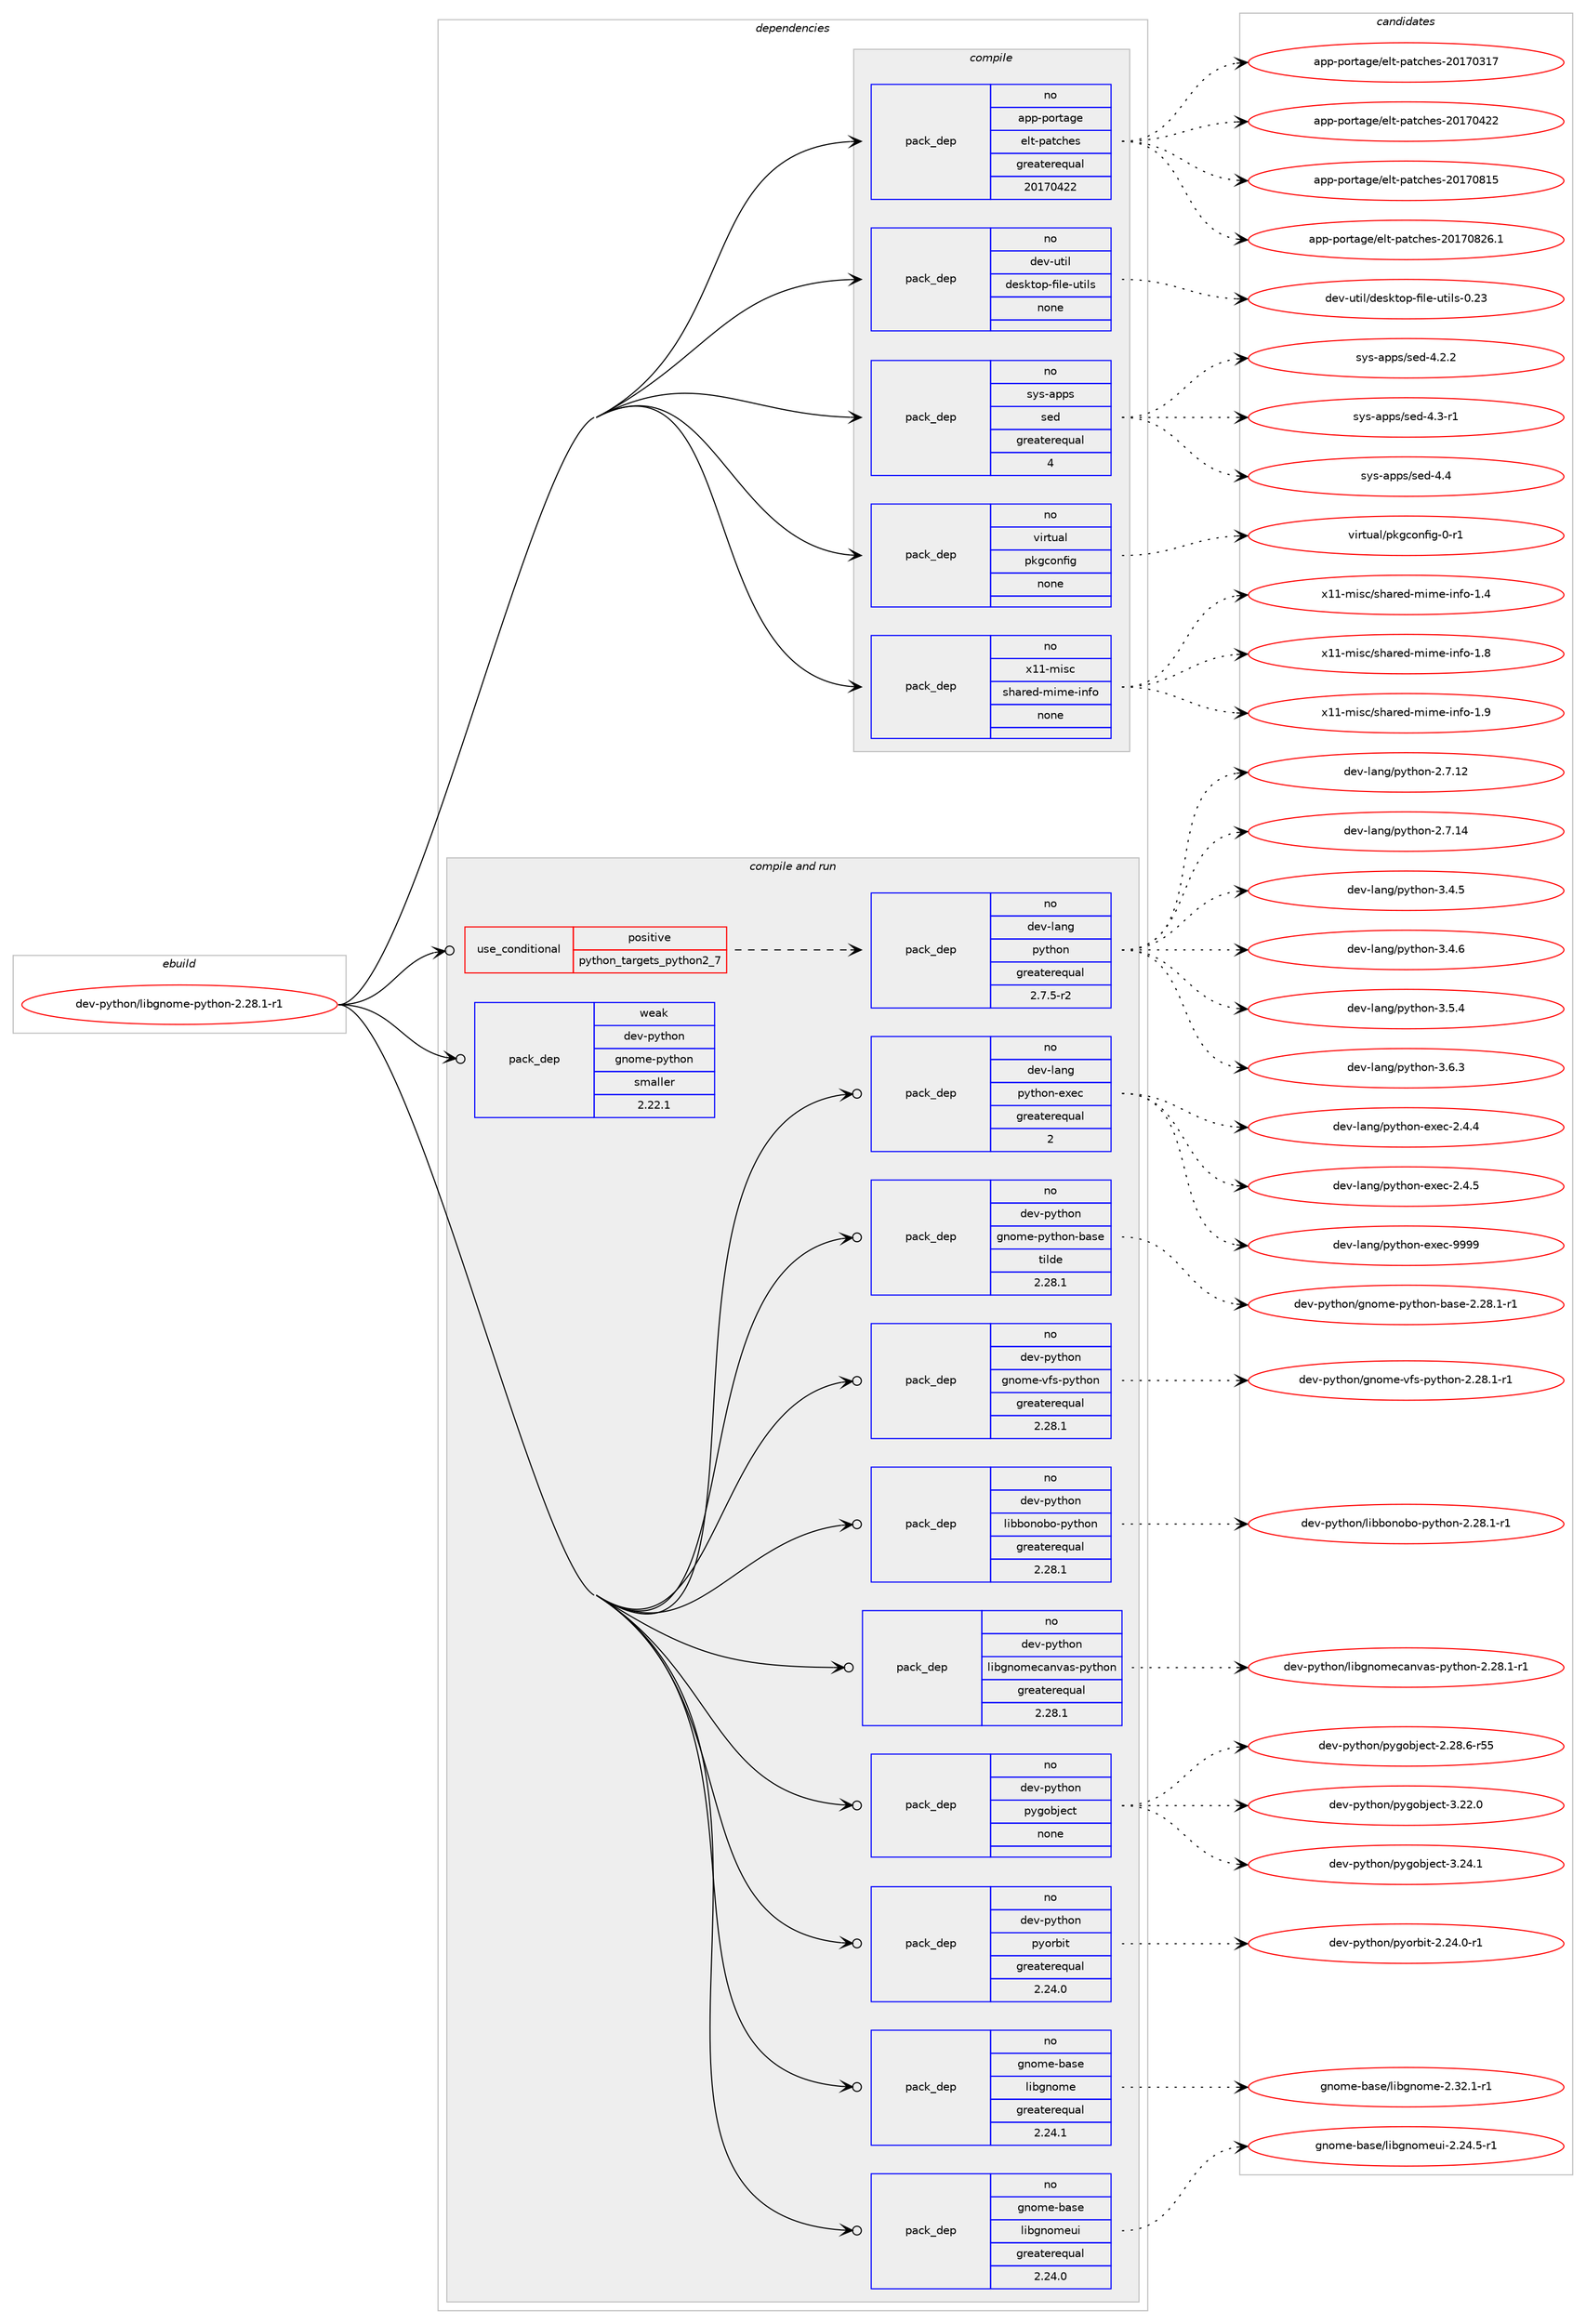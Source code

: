 digraph prolog {

# *************
# Graph options
# *************

newrank=true;
concentrate=true;
compound=true;
graph [rankdir=LR,fontname=Helvetica,fontsize=10,ranksep=1.5];#, ranksep=2.5, nodesep=0.2];
edge  [arrowhead=vee];
node  [fontname=Helvetica,fontsize=10];

# **********
# The ebuild
# **********

subgraph cluster_leftcol {
color=gray;
rank=same;
label=<<i>ebuild</i>>;
id [label="dev-python/libgnome-python-2.28.1-r1", color=red, width=4, href="../dev-python/libgnome-python-2.28.1-r1.svg"];
}

# ****************
# The dependencies
# ****************

subgraph cluster_midcol {
color=gray;
label=<<i>dependencies</i>>;
subgraph cluster_compile {
fillcolor="#eeeeee";
style=filled;
label=<<i>compile</i>>;
subgraph pack125552 {
dependency164282 [label=<<TABLE BORDER="0" CELLBORDER="1" CELLSPACING="0" CELLPADDING="4" WIDTH="220"><TR><TD ROWSPAN="6" CELLPADDING="30">pack_dep</TD></TR><TR><TD WIDTH="110">no</TD></TR><TR><TD>app-portage</TD></TR><TR><TD>elt-patches</TD></TR><TR><TD>greaterequal</TD></TR><TR><TD>20170422</TD></TR></TABLE>>, shape=none, color=blue];
}
id:e -> dependency164282:w [weight=20,style="solid",arrowhead="vee"];
subgraph pack125553 {
dependency164283 [label=<<TABLE BORDER="0" CELLBORDER="1" CELLSPACING="0" CELLPADDING="4" WIDTH="220"><TR><TD ROWSPAN="6" CELLPADDING="30">pack_dep</TD></TR><TR><TD WIDTH="110">no</TD></TR><TR><TD>dev-util</TD></TR><TR><TD>desktop-file-utils</TD></TR><TR><TD>none</TD></TR><TR><TD></TD></TR></TABLE>>, shape=none, color=blue];
}
id:e -> dependency164283:w [weight=20,style="solid",arrowhead="vee"];
subgraph pack125554 {
dependency164284 [label=<<TABLE BORDER="0" CELLBORDER="1" CELLSPACING="0" CELLPADDING="4" WIDTH="220"><TR><TD ROWSPAN="6" CELLPADDING="30">pack_dep</TD></TR><TR><TD WIDTH="110">no</TD></TR><TR><TD>sys-apps</TD></TR><TR><TD>sed</TD></TR><TR><TD>greaterequal</TD></TR><TR><TD>4</TD></TR></TABLE>>, shape=none, color=blue];
}
id:e -> dependency164284:w [weight=20,style="solid",arrowhead="vee"];
subgraph pack125555 {
dependency164285 [label=<<TABLE BORDER="0" CELLBORDER="1" CELLSPACING="0" CELLPADDING="4" WIDTH="220"><TR><TD ROWSPAN="6" CELLPADDING="30">pack_dep</TD></TR><TR><TD WIDTH="110">no</TD></TR><TR><TD>virtual</TD></TR><TR><TD>pkgconfig</TD></TR><TR><TD>none</TD></TR><TR><TD></TD></TR></TABLE>>, shape=none, color=blue];
}
id:e -> dependency164285:w [weight=20,style="solid",arrowhead="vee"];
subgraph pack125556 {
dependency164286 [label=<<TABLE BORDER="0" CELLBORDER="1" CELLSPACING="0" CELLPADDING="4" WIDTH="220"><TR><TD ROWSPAN="6" CELLPADDING="30">pack_dep</TD></TR><TR><TD WIDTH="110">no</TD></TR><TR><TD>x11-misc</TD></TR><TR><TD>shared-mime-info</TD></TR><TR><TD>none</TD></TR><TR><TD></TD></TR></TABLE>>, shape=none, color=blue];
}
id:e -> dependency164286:w [weight=20,style="solid",arrowhead="vee"];
}
subgraph cluster_compileandrun {
fillcolor="#eeeeee";
style=filled;
label=<<i>compile and run</i>>;
subgraph cond34877 {
dependency164287 [label=<<TABLE BORDER="0" CELLBORDER="1" CELLSPACING="0" CELLPADDING="4"><TR><TD ROWSPAN="3" CELLPADDING="10">use_conditional</TD></TR><TR><TD>positive</TD></TR><TR><TD>python_targets_python2_7</TD></TR></TABLE>>, shape=none, color=red];
subgraph pack125557 {
dependency164288 [label=<<TABLE BORDER="0" CELLBORDER="1" CELLSPACING="0" CELLPADDING="4" WIDTH="220"><TR><TD ROWSPAN="6" CELLPADDING="30">pack_dep</TD></TR><TR><TD WIDTH="110">no</TD></TR><TR><TD>dev-lang</TD></TR><TR><TD>python</TD></TR><TR><TD>greaterequal</TD></TR><TR><TD>2.7.5-r2</TD></TR></TABLE>>, shape=none, color=blue];
}
dependency164287:e -> dependency164288:w [weight=20,style="dashed",arrowhead="vee"];
}
id:e -> dependency164287:w [weight=20,style="solid",arrowhead="odotvee"];
subgraph pack125558 {
dependency164289 [label=<<TABLE BORDER="0" CELLBORDER="1" CELLSPACING="0" CELLPADDING="4" WIDTH="220"><TR><TD ROWSPAN="6" CELLPADDING="30">pack_dep</TD></TR><TR><TD WIDTH="110">no</TD></TR><TR><TD>dev-lang</TD></TR><TR><TD>python-exec</TD></TR><TR><TD>greaterequal</TD></TR><TR><TD>2</TD></TR></TABLE>>, shape=none, color=blue];
}
id:e -> dependency164289:w [weight=20,style="solid",arrowhead="odotvee"];
subgraph pack125559 {
dependency164290 [label=<<TABLE BORDER="0" CELLBORDER="1" CELLSPACING="0" CELLPADDING="4" WIDTH="220"><TR><TD ROWSPAN="6" CELLPADDING="30">pack_dep</TD></TR><TR><TD WIDTH="110">no</TD></TR><TR><TD>dev-python</TD></TR><TR><TD>gnome-python-base</TD></TR><TR><TD>tilde</TD></TR><TR><TD>2.28.1</TD></TR></TABLE>>, shape=none, color=blue];
}
id:e -> dependency164290:w [weight=20,style="solid",arrowhead="odotvee"];
subgraph pack125560 {
dependency164291 [label=<<TABLE BORDER="0" CELLBORDER="1" CELLSPACING="0" CELLPADDING="4" WIDTH="220"><TR><TD ROWSPAN="6" CELLPADDING="30">pack_dep</TD></TR><TR><TD WIDTH="110">no</TD></TR><TR><TD>dev-python</TD></TR><TR><TD>gnome-vfs-python</TD></TR><TR><TD>greaterequal</TD></TR><TR><TD>2.28.1</TD></TR></TABLE>>, shape=none, color=blue];
}
id:e -> dependency164291:w [weight=20,style="solid",arrowhead="odotvee"];
subgraph pack125561 {
dependency164292 [label=<<TABLE BORDER="0" CELLBORDER="1" CELLSPACING="0" CELLPADDING="4" WIDTH="220"><TR><TD ROWSPAN="6" CELLPADDING="30">pack_dep</TD></TR><TR><TD WIDTH="110">no</TD></TR><TR><TD>dev-python</TD></TR><TR><TD>libbonobo-python</TD></TR><TR><TD>greaterequal</TD></TR><TR><TD>2.28.1</TD></TR></TABLE>>, shape=none, color=blue];
}
id:e -> dependency164292:w [weight=20,style="solid",arrowhead="odotvee"];
subgraph pack125562 {
dependency164293 [label=<<TABLE BORDER="0" CELLBORDER="1" CELLSPACING="0" CELLPADDING="4" WIDTH="220"><TR><TD ROWSPAN="6" CELLPADDING="30">pack_dep</TD></TR><TR><TD WIDTH="110">no</TD></TR><TR><TD>dev-python</TD></TR><TR><TD>libgnomecanvas-python</TD></TR><TR><TD>greaterequal</TD></TR><TR><TD>2.28.1</TD></TR></TABLE>>, shape=none, color=blue];
}
id:e -> dependency164293:w [weight=20,style="solid",arrowhead="odotvee"];
subgraph pack125563 {
dependency164294 [label=<<TABLE BORDER="0" CELLBORDER="1" CELLSPACING="0" CELLPADDING="4" WIDTH="220"><TR><TD ROWSPAN="6" CELLPADDING="30">pack_dep</TD></TR><TR><TD WIDTH="110">no</TD></TR><TR><TD>dev-python</TD></TR><TR><TD>pygobject</TD></TR><TR><TD>none</TD></TR><TR><TD></TD></TR></TABLE>>, shape=none, color=blue];
}
id:e -> dependency164294:w [weight=20,style="solid",arrowhead="odotvee"];
subgraph pack125564 {
dependency164295 [label=<<TABLE BORDER="0" CELLBORDER="1" CELLSPACING="0" CELLPADDING="4" WIDTH="220"><TR><TD ROWSPAN="6" CELLPADDING="30">pack_dep</TD></TR><TR><TD WIDTH="110">no</TD></TR><TR><TD>dev-python</TD></TR><TR><TD>pyorbit</TD></TR><TR><TD>greaterequal</TD></TR><TR><TD>2.24.0</TD></TR></TABLE>>, shape=none, color=blue];
}
id:e -> dependency164295:w [weight=20,style="solid",arrowhead="odotvee"];
subgraph pack125565 {
dependency164296 [label=<<TABLE BORDER="0" CELLBORDER="1" CELLSPACING="0" CELLPADDING="4" WIDTH="220"><TR><TD ROWSPAN="6" CELLPADDING="30">pack_dep</TD></TR><TR><TD WIDTH="110">no</TD></TR><TR><TD>gnome-base</TD></TR><TR><TD>libgnome</TD></TR><TR><TD>greaterequal</TD></TR><TR><TD>2.24.1</TD></TR></TABLE>>, shape=none, color=blue];
}
id:e -> dependency164296:w [weight=20,style="solid",arrowhead="odotvee"];
subgraph pack125566 {
dependency164297 [label=<<TABLE BORDER="0" CELLBORDER="1" CELLSPACING="0" CELLPADDING="4" WIDTH="220"><TR><TD ROWSPAN="6" CELLPADDING="30">pack_dep</TD></TR><TR><TD WIDTH="110">no</TD></TR><TR><TD>gnome-base</TD></TR><TR><TD>libgnomeui</TD></TR><TR><TD>greaterequal</TD></TR><TR><TD>2.24.0</TD></TR></TABLE>>, shape=none, color=blue];
}
id:e -> dependency164297:w [weight=20,style="solid",arrowhead="odotvee"];
subgraph pack125567 {
dependency164298 [label=<<TABLE BORDER="0" CELLBORDER="1" CELLSPACING="0" CELLPADDING="4" WIDTH="220"><TR><TD ROWSPAN="6" CELLPADDING="30">pack_dep</TD></TR><TR><TD WIDTH="110">weak</TD></TR><TR><TD>dev-python</TD></TR><TR><TD>gnome-python</TD></TR><TR><TD>smaller</TD></TR><TR><TD>2.22.1</TD></TR></TABLE>>, shape=none, color=blue];
}
id:e -> dependency164298:w [weight=20,style="solid",arrowhead="odotvee"];
}
subgraph cluster_run {
fillcolor="#eeeeee";
style=filled;
label=<<i>run</i>>;
}
}

# **************
# The candidates
# **************

subgraph cluster_choices {
rank=same;
color=gray;
label=<<i>candidates</i>>;

subgraph choice125552 {
color=black;
nodesep=1;
choice97112112451121111141169710310147101108116451129711699104101115455048495548514955 [label="app-portage/elt-patches-20170317", color=red, width=4,href="../app-portage/elt-patches-20170317.svg"];
choice97112112451121111141169710310147101108116451129711699104101115455048495548525050 [label="app-portage/elt-patches-20170422", color=red, width=4,href="../app-portage/elt-patches-20170422.svg"];
choice97112112451121111141169710310147101108116451129711699104101115455048495548564953 [label="app-portage/elt-patches-20170815", color=red, width=4,href="../app-portage/elt-patches-20170815.svg"];
choice971121124511211111411697103101471011081164511297116991041011154550484955485650544649 [label="app-portage/elt-patches-20170826.1", color=red, width=4,href="../app-portage/elt-patches-20170826.1.svg"];
dependency164282:e -> choice97112112451121111141169710310147101108116451129711699104101115455048495548514955:w [style=dotted,weight="100"];
dependency164282:e -> choice97112112451121111141169710310147101108116451129711699104101115455048495548525050:w [style=dotted,weight="100"];
dependency164282:e -> choice97112112451121111141169710310147101108116451129711699104101115455048495548564953:w [style=dotted,weight="100"];
dependency164282:e -> choice971121124511211111411697103101471011081164511297116991041011154550484955485650544649:w [style=dotted,weight="100"];
}
subgraph choice125553 {
color=black;
nodesep=1;
choice100101118451171161051084710010111510711611111245102105108101451171161051081154548465051 [label="dev-util/desktop-file-utils-0.23", color=red, width=4,href="../dev-util/desktop-file-utils-0.23.svg"];
dependency164283:e -> choice100101118451171161051084710010111510711611111245102105108101451171161051081154548465051:w [style=dotted,weight="100"];
}
subgraph choice125554 {
color=black;
nodesep=1;
choice115121115459711211211547115101100455246504650 [label="sys-apps/sed-4.2.2", color=red, width=4,href="../sys-apps/sed-4.2.2.svg"];
choice115121115459711211211547115101100455246514511449 [label="sys-apps/sed-4.3-r1", color=red, width=4,href="../sys-apps/sed-4.3-r1.svg"];
choice11512111545971121121154711510110045524652 [label="sys-apps/sed-4.4", color=red, width=4,href="../sys-apps/sed-4.4.svg"];
dependency164284:e -> choice115121115459711211211547115101100455246504650:w [style=dotted,weight="100"];
dependency164284:e -> choice115121115459711211211547115101100455246514511449:w [style=dotted,weight="100"];
dependency164284:e -> choice11512111545971121121154711510110045524652:w [style=dotted,weight="100"];
}
subgraph choice125555 {
color=black;
nodesep=1;
choice11810511411611797108471121071039911111010210510345484511449 [label="virtual/pkgconfig-0-r1", color=red, width=4,href="../virtual/pkgconfig-0-r1.svg"];
dependency164285:e -> choice11810511411611797108471121071039911111010210510345484511449:w [style=dotted,weight="100"];
}
subgraph choice125556 {
color=black;
nodesep=1;
choice120494945109105115994711510497114101100451091051091014510511010211145494652 [label="x11-misc/shared-mime-info-1.4", color=red, width=4,href="../x11-misc/shared-mime-info-1.4.svg"];
choice120494945109105115994711510497114101100451091051091014510511010211145494656 [label="x11-misc/shared-mime-info-1.8", color=red, width=4,href="../x11-misc/shared-mime-info-1.8.svg"];
choice120494945109105115994711510497114101100451091051091014510511010211145494657 [label="x11-misc/shared-mime-info-1.9", color=red, width=4,href="../x11-misc/shared-mime-info-1.9.svg"];
dependency164286:e -> choice120494945109105115994711510497114101100451091051091014510511010211145494652:w [style=dotted,weight="100"];
dependency164286:e -> choice120494945109105115994711510497114101100451091051091014510511010211145494656:w [style=dotted,weight="100"];
dependency164286:e -> choice120494945109105115994711510497114101100451091051091014510511010211145494657:w [style=dotted,weight="100"];
}
subgraph choice125557 {
color=black;
nodesep=1;
choice10010111845108971101034711212111610411111045504655464950 [label="dev-lang/python-2.7.12", color=red, width=4,href="../dev-lang/python-2.7.12.svg"];
choice10010111845108971101034711212111610411111045504655464952 [label="dev-lang/python-2.7.14", color=red, width=4,href="../dev-lang/python-2.7.14.svg"];
choice100101118451089711010347112121116104111110455146524653 [label="dev-lang/python-3.4.5", color=red, width=4,href="../dev-lang/python-3.4.5.svg"];
choice100101118451089711010347112121116104111110455146524654 [label="dev-lang/python-3.4.6", color=red, width=4,href="../dev-lang/python-3.4.6.svg"];
choice100101118451089711010347112121116104111110455146534652 [label="dev-lang/python-3.5.4", color=red, width=4,href="../dev-lang/python-3.5.4.svg"];
choice100101118451089711010347112121116104111110455146544651 [label="dev-lang/python-3.6.3", color=red, width=4,href="../dev-lang/python-3.6.3.svg"];
dependency164288:e -> choice10010111845108971101034711212111610411111045504655464950:w [style=dotted,weight="100"];
dependency164288:e -> choice10010111845108971101034711212111610411111045504655464952:w [style=dotted,weight="100"];
dependency164288:e -> choice100101118451089711010347112121116104111110455146524653:w [style=dotted,weight="100"];
dependency164288:e -> choice100101118451089711010347112121116104111110455146524654:w [style=dotted,weight="100"];
dependency164288:e -> choice100101118451089711010347112121116104111110455146534652:w [style=dotted,weight="100"];
dependency164288:e -> choice100101118451089711010347112121116104111110455146544651:w [style=dotted,weight="100"];
}
subgraph choice125558 {
color=black;
nodesep=1;
choice1001011184510897110103471121211161041111104510112010199455046524652 [label="dev-lang/python-exec-2.4.4", color=red, width=4,href="../dev-lang/python-exec-2.4.4.svg"];
choice1001011184510897110103471121211161041111104510112010199455046524653 [label="dev-lang/python-exec-2.4.5", color=red, width=4,href="../dev-lang/python-exec-2.4.5.svg"];
choice10010111845108971101034711212111610411111045101120101994557575757 [label="dev-lang/python-exec-9999", color=red, width=4,href="../dev-lang/python-exec-9999.svg"];
dependency164289:e -> choice1001011184510897110103471121211161041111104510112010199455046524652:w [style=dotted,weight="100"];
dependency164289:e -> choice1001011184510897110103471121211161041111104510112010199455046524653:w [style=dotted,weight="100"];
dependency164289:e -> choice10010111845108971101034711212111610411111045101120101994557575757:w [style=dotted,weight="100"];
}
subgraph choice125559 {
color=black;
nodesep=1;
choice100101118451121211161041111104710311011110910145112121116104111110459897115101455046505646494511449 [label="dev-python/gnome-python-base-2.28.1-r1", color=red, width=4,href="../dev-python/gnome-python-base-2.28.1-r1.svg"];
dependency164290:e -> choice100101118451121211161041111104710311011110910145112121116104111110459897115101455046505646494511449:w [style=dotted,weight="100"];
}
subgraph choice125560 {
color=black;
nodesep=1;
choice10010111845112121116104111110471031101111091014511810211545112121116104111110455046505646494511449 [label="dev-python/gnome-vfs-python-2.28.1-r1", color=red, width=4,href="../dev-python/gnome-vfs-python-2.28.1-r1.svg"];
dependency164291:e -> choice10010111845112121116104111110471031101111091014511810211545112121116104111110455046505646494511449:w [style=dotted,weight="100"];
}
subgraph choice125561 {
color=black;
nodesep=1;
choice100101118451121211161041111104710810598981111101119811145112121116104111110455046505646494511449 [label="dev-python/libbonobo-python-2.28.1-r1", color=red, width=4,href="../dev-python/libbonobo-python-2.28.1-r1.svg"];
dependency164292:e -> choice100101118451121211161041111104710810598981111101119811145112121116104111110455046505646494511449:w [style=dotted,weight="100"];
}
subgraph choice125562 {
color=black;
nodesep=1;
choice10010111845112121116104111110471081059810311011110910199971101189711545112121116104111110455046505646494511449 [label="dev-python/libgnomecanvas-python-2.28.1-r1", color=red, width=4,href="../dev-python/libgnomecanvas-python-2.28.1-r1.svg"];
dependency164293:e -> choice10010111845112121116104111110471081059810311011110910199971101189711545112121116104111110455046505646494511449:w [style=dotted,weight="100"];
}
subgraph choice125563 {
color=black;
nodesep=1;
choice1001011184511212111610411111047112121103111981061019911645504650564654451145353 [label="dev-python/pygobject-2.28.6-r55", color=red, width=4,href="../dev-python/pygobject-2.28.6-r55.svg"];
choice1001011184511212111610411111047112121103111981061019911645514650504648 [label="dev-python/pygobject-3.22.0", color=red, width=4,href="../dev-python/pygobject-3.22.0.svg"];
choice1001011184511212111610411111047112121103111981061019911645514650524649 [label="dev-python/pygobject-3.24.1", color=red, width=4,href="../dev-python/pygobject-3.24.1.svg"];
dependency164294:e -> choice1001011184511212111610411111047112121103111981061019911645504650564654451145353:w [style=dotted,weight="100"];
dependency164294:e -> choice1001011184511212111610411111047112121103111981061019911645514650504648:w [style=dotted,weight="100"];
dependency164294:e -> choice1001011184511212111610411111047112121103111981061019911645514650524649:w [style=dotted,weight="100"];
}
subgraph choice125564 {
color=black;
nodesep=1;
choice100101118451121211161041111104711212111111498105116455046505246484511449 [label="dev-python/pyorbit-2.24.0-r1", color=red, width=4,href="../dev-python/pyorbit-2.24.0-r1.svg"];
dependency164295:e -> choice100101118451121211161041111104711212111111498105116455046505246484511449:w [style=dotted,weight="100"];
}
subgraph choice125565 {
color=black;
nodesep=1;
choice1031101111091014598971151014710810598103110111109101455046515046494511449 [label="gnome-base/libgnome-2.32.1-r1", color=red, width=4,href="../gnome-base/libgnome-2.32.1-r1.svg"];
dependency164296:e -> choice1031101111091014598971151014710810598103110111109101455046515046494511449:w [style=dotted,weight="100"];
}
subgraph choice125566 {
color=black;
nodesep=1;
choice1031101111091014598971151014710810598103110111109101117105455046505246534511449 [label="gnome-base/libgnomeui-2.24.5-r1", color=red, width=4,href="../gnome-base/libgnomeui-2.24.5-r1.svg"];
dependency164297:e -> choice1031101111091014598971151014710810598103110111109101117105455046505246534511449:w [style=dotted,weight="100"];
}
subgraph choice125567 {
color=black;
nodesep=1;
}
}

}
